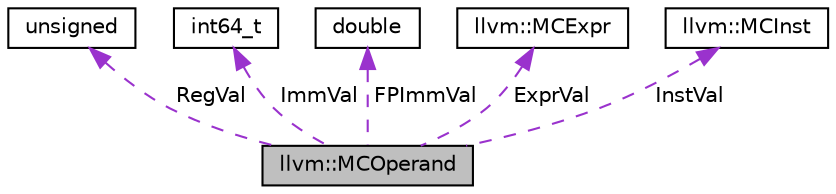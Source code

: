 digraph "llvm::MCOperand"
{
 // LATEX_PDF_SIZE
  bgcolor="transparent";
  edge [fontname="Helvetica",fontsize="10",labelfontname="Helvetica",labelfontsize="10"];
  node [fontname="Helvetica",fontsize="10",shape="box"];
  Node1 [label="llvm::MCOperand",height=0.2,width=0.4,color="black", fillcolor="grey75", style="filled", fontcolor="black",tooltip="Instances of this class represent operands of the MCInst class."];
  Node2 -> Node1 [dir="back",color="darkorchid3",fontsize="10",style="dashed",label=" RegVal" ,fontname="Helvetica"];
  Node2 [label="unsigned",height=0.2,width=0.4,color="black",URL="$classunsigned.html",tooltip=" "];
  Node3 -> Node1 [dir="back",color="darkorchid3",fontsize="10",style="dashed",label=" ImmVal" ,fontname="Helvetica"];
  Node3 [label="int64_t",height=0.2,width=0.4,color="black",tooltip=" "];
  Node4 -> Node1 [dir="back",color="darkorchid3",fontsize="10",style="dashed",label=" FPImmVal" ,fontname="Helvetica"];
  Node4 [label="double",height=0.2,width=0.4,color="black",tooltip=" "];
  Node5 -> Node1 [dir="back",color="darkorchid3",fontsize="10",style="dashed",label=" ExprVal" ,fontname="Helvetica"];
  Node5 [label="llvm::MCExpr",height=0.2,width=0.4,color="black",URL="$classllvm_1_1MCExpr.html",tooltip="Base class for the full range of assembler expressions which are needed for parsing."];
  Node6 -> Node1 [dir="back",color="darkorchid3",fontsize="10",style="dashed",label=" InstVal" ,fontname="Helvetica"];
  Node6 [label="llvm::MCInst",height=0.2,width=0.4,color="black",URL="$classllvm_1_1MCInst.html",tooltip="Instances of this class represent a single low-level machine instruction."];
}
